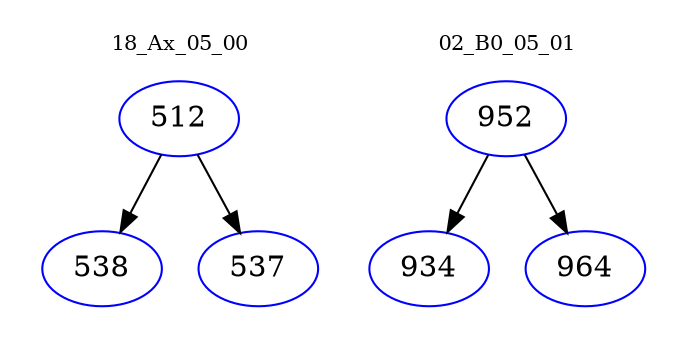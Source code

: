 digraph{
subgraph cluster_0 {
color = white
label = "18_Ax_05_00";
fontsize=10;
T0_512 [label="512", color="blue"]
T0_512 -> T0_538 [color="black"]
T0_538 [label="538", color="blue"]
T0_512 -> T0_537 [color="black"]
T0_537 [label="537", color="blue"]
}
subgraph cluster_1 {
color = white
label = "02_B0_05_01";
fontsize=10;
T1_952 [label="952", color="blue"]
T1_952 -> T1_934 [color="black"]
T1_934 [label="934", color="blue"]
T1_952 -> T1_964 [color="black"]
T1_964 [label="964", color="blue"]
}
}
